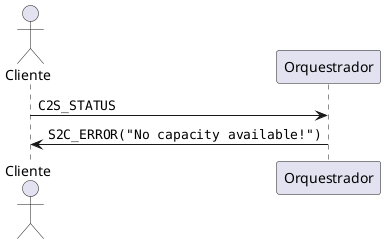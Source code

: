 @startuml
	actor Cliente

	Cliente -> Orquestrador : ""C2S_STATUS""
	Orquestrador -> Cliente : ""S2C_ERROR("No capacity available!")""
@enduml
